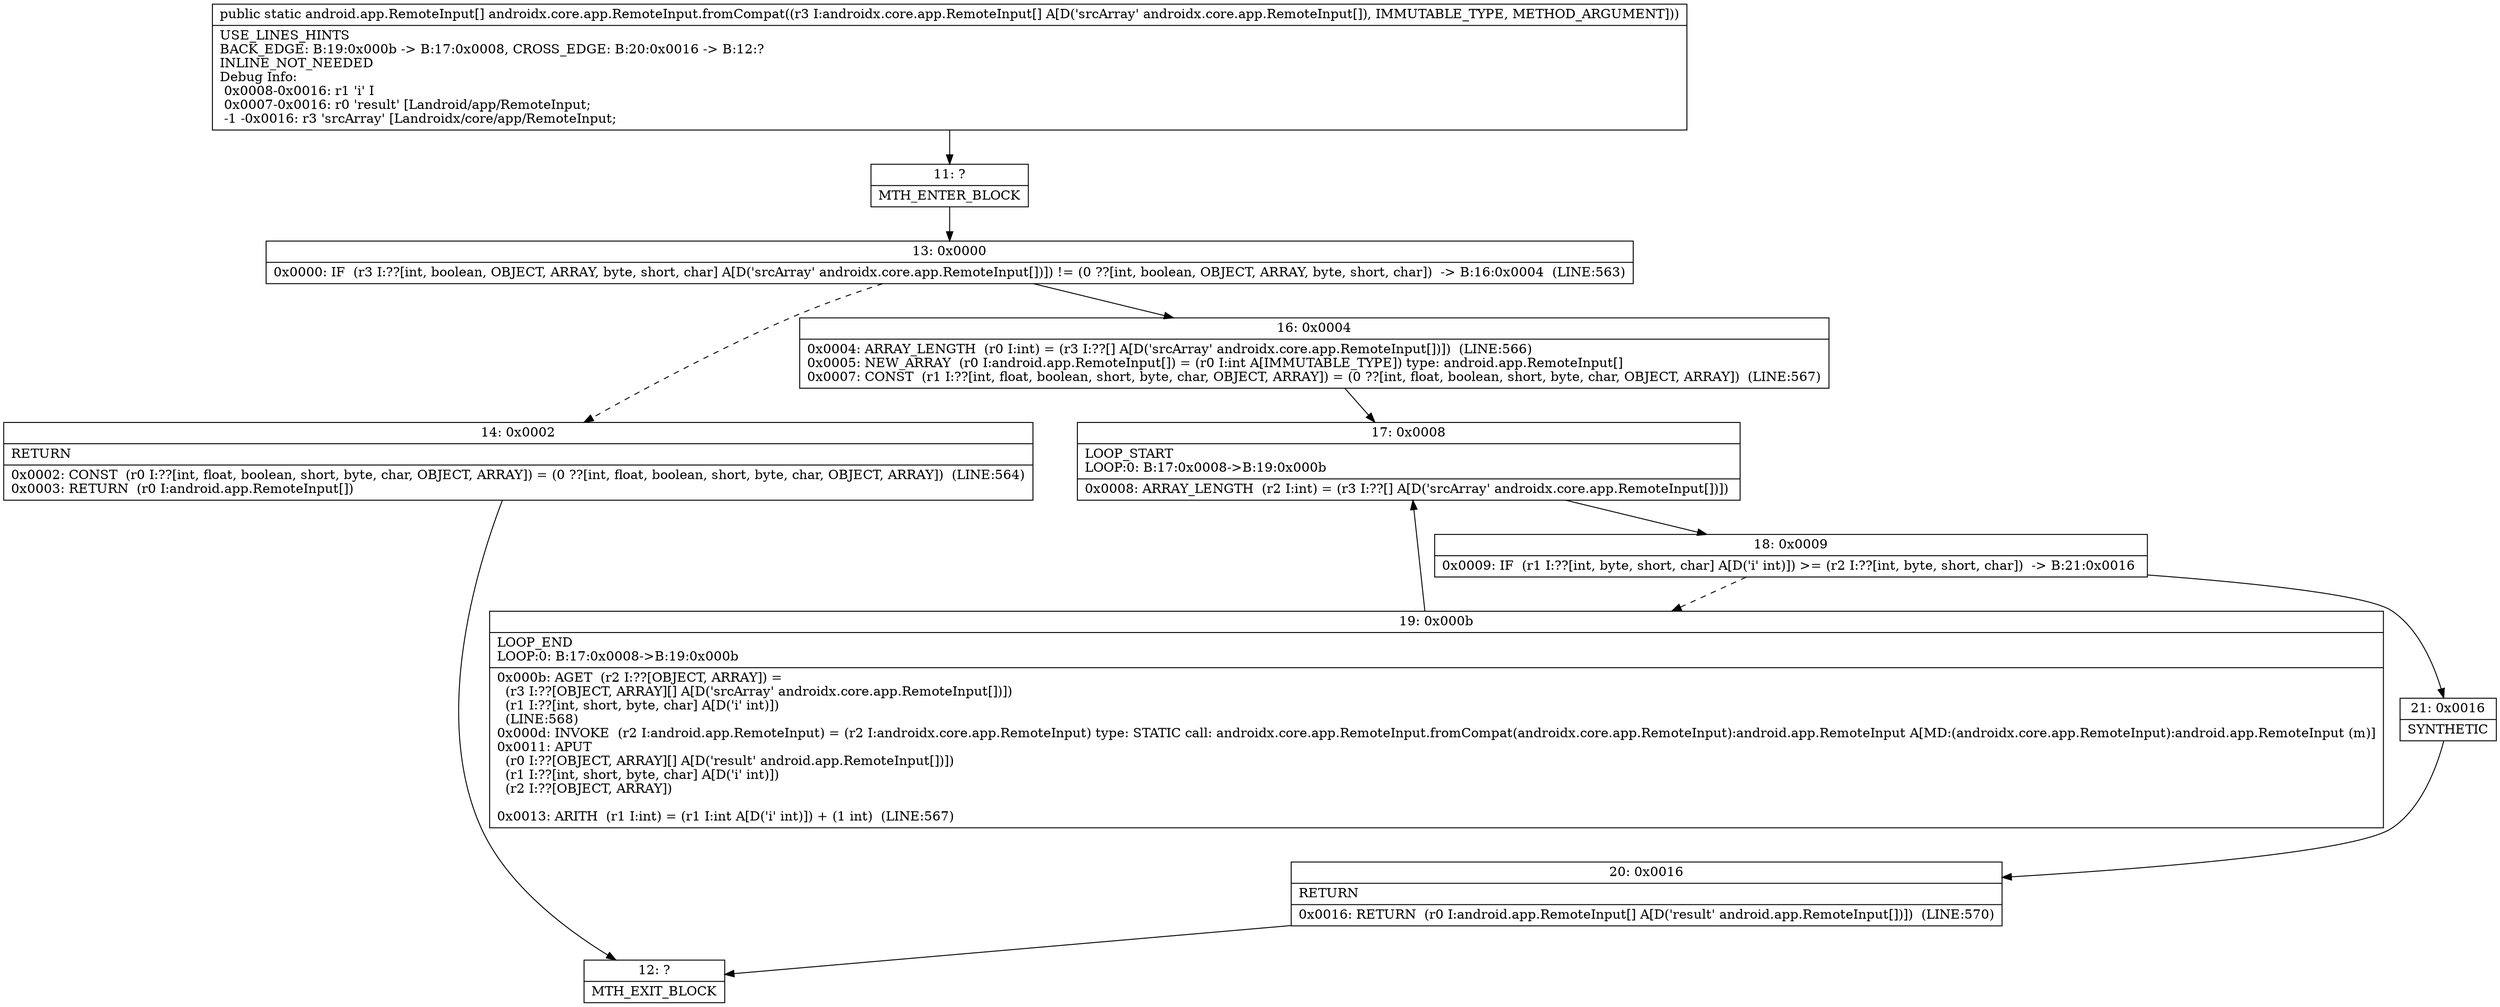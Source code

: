 digraph "CFG forandroidx.core.app.RemoteInput.fromCompat([Landroidx\/core\/app\/RemoteInput;)[Landroid\/app\/RemoteInput;" {
Node_11 [shape=record,label="{11\:\ ?|MTH_ENTER_BLOCK\l}"];
Node_13 [shape=record,label="{13\:\ 0x0000|0x0000: IF  (r3 I:??[int, boolean, OBJECT, ARRAY, byte, short, char] A[D('srcArray' androidx.core.app.RemoteInput[])]) != (0 ??[int, boolean, OBJECT, ARRAY, byte, short, char])  \-\> B:16:0x0004  (LINE:563)\l}"];
Node_14 [shape=record,label="{14\:\ 0x0002|RETURN\l|0x0002: CONST  (r0 I:??[int, float, boolean, short, byte, char, OBJECT, ARRAY]) = (0 ??[int, float, boolean, short, byte, char, OBJECT, ARRAY])  (LINE:564)\l0x0003: RETURN  (r0 I:android.app.RemoteInput[]) \l}"];
Node_12 [shape=record,label="{12\:\ ?|MTH_EXIT_BLOCK\l}"];
Node_16 [shape=record,label="{16\:\ 0x0004|0x0004: ARRAY_LENGTH  (r0 I:int) = (r3 I:??[] A[D('srcArray' androidx.core.app.RemoteInput[])])  (LINE:566)\l0x0005: NEW_ARRAY  (r0 I:android.app.RemoteInput[]) = (r0 I:int A[IMMUTABLE_TYPE]) type: android.app.RemoteInput[] \l0x0007: CONST  (r1 I:??[int, float, boolean, short, byte, char, OBJECT, ARRAY]) = (0 ??[int, float, boolean, short, byte, char, OBJECT, ARRAY])  (LINE:567)\l}"];
Node_17 [shape=record,label="{17\:\ 0x0008|LOOP_START\lLOOP:0: B:17:0x0008\-\>B:19:0x000b\l|0x0008: ARRAY_LENGTH  (r2 I:int) = (r3 I:??[] A[D('srcArray' androidx.core.app.RemoteInput[])]) \l}"];
Node_18 [shape=record,label="{18\:\ 0x0009|0x0009: IF  (r1 I:??[int, byte, short, char] A[D('i' int)]) \>= (r2 I:??[int, byte, short, char])  \-\> B:21:0x0016 \l}"];
Node_19 [shape=record,label="{19\:\ 0x000b|LOOP_END\lLOOP:0: B:17:0x0008\-\>B:19:0x000b\l|0x000b: AGET  (r2 I:??[OBJECT, ARRAY]) = \l  (r3 I:??[OBJECT, ARRAY][] A[D('srcArray' androidx.core.app.RemoteInput[])])\l  (r1 I:??[int, short, byte, char] A[D('i' int)])\l  (LINE:568)\l0x000d: INVOKE  (r2 I:android.app.RemoteInput) = (r2 I:androidx.core.app.RemoteInput) type: STATIC call: androidx.core.app.RemoteInput.fromCompat(androidx.core.app.RemoteInput):android.app.RemoteInput A[MD:(androidx.core.app.RemoteInput):android.app.RemoteInput (m)]\l0x0011: APUT  \l  (r0 I:??[OBJECT, ARRAY][] A[D('result' android.app.RemoteInput[])])\l  (r1 I:??[int, short, byte, char] A[D('i' int)])\l  (r2 I:??[OBJECT, ARRAY])\l \l0x0013: ARITH  (r1 I:int) = (r1 I:int A[D('i' int)]) + (1 int)  (LINE:567)\l}"];
Node_21 [shape=record,label="{21\:\ 0x0016|SYNTHETIC\l}"];
Node_20 [shape=record,label="{20\:\ 0x0016|RETURN\l|0x0016: RETURN  (r0 I:android.app.RemoteInput[] A[D('result' android.app.RemoteInput[])])  (LINE:570)\l}"];
MethodNode[shape=record,label="{public static android.app.RemoteInput[] androidx.core.app.RemoteInput.fromCompat((r3 I:androidx.core.app.RemoteInput[] A[D('srcArray' androidx.core.app.RemoteInput[]), IMMUTABLE_TYPE, METHOD_ARGUMENT]))  | USE_LINES_HINTS\lBACK_EDGE: B:19:0x000b \-\> B:17:0x0008, CROSS_EDGE: B:20:0x0016 \-\> B:12:?\lINLINE_NOT_NEEDED\lDebug Info:\l  0x0008\-0x0016: r1 'i' I\l  0x0007\-0x0016: r0 'result' [Landroid\/app\/RemoteInput;\l  \-1 \-0x0016: r3 'srcArray' [Landroidx\/core\/app\/RemoteInput;\l}"];
MethodNode -> Node_11;Node_11 -> Node_13;
Node_13 -> Node_14[style=dashed];
Node_13 -> Node_16;
Node_14 -> Node_12;
Node_16 -> Node_17;
Node_17 -> Node_18;
Node_18 -> Node_19[style=dashed];
Node_18 -> Node_21;
Node_19 -> Node_17;
Node_21 -> Node_20;
Node_20 -> Node_12;
}

